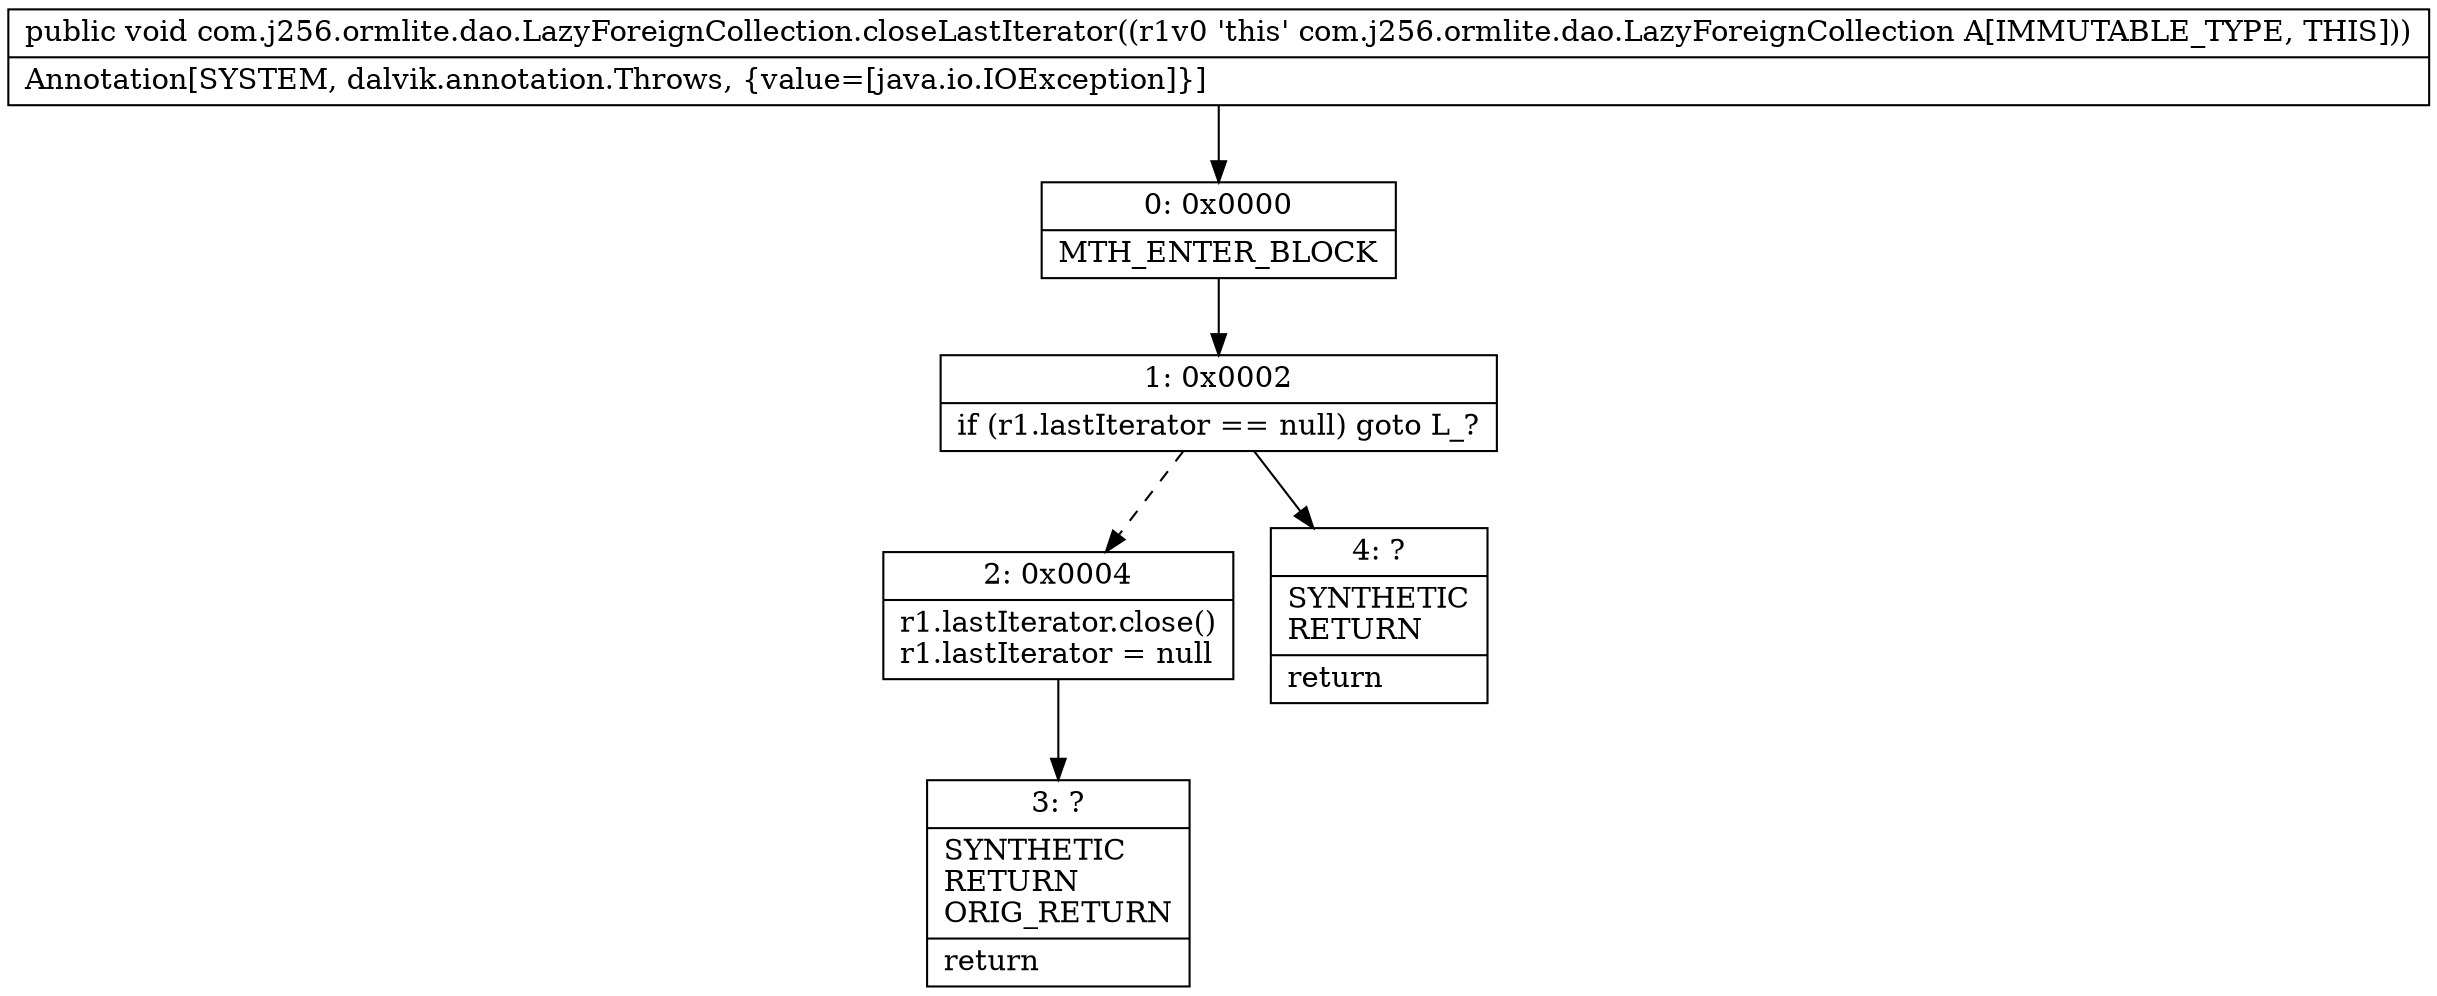 digraph "CFG forcom.j256.ormlite.dao.LazyForeignCollection.closeLastIterator()V" {
Node_0 [shape=record,label="{0\:\ 0x0000|MTH_ENTER_BLOCK\l}"];
Node_1 [shape=record,label="{1\:\ 0x0002|if (r1.lastIterator == null) goto L_?\l}"];
Node_2 [shape=record,label="{2\:\ 0x0004|r1.lastIterator.close()\lr1.lastIterator = null\l}"];
Node_3 [shape=record,label="{3\:\ ?|SYNTHETIC\lRETURN\lORIG_RETURN\l|return\l}"];
Node_4 [shape=record,label="{4\:\ ?|SYNTHETIC\lRETURN\l|return\l}"];
MethodNode[shape=record,label="{public void com.j256.ormlite.dao.LazyForeignCollection.closeLastIterator((r1v0 'this' com.j256.ormlite.dao.LazyForeignCollection A[IMMUTABLE_TYPE, THIS]))  | Annotation[SYSTEM, dalvik.annotation.Throws, \{value=[java.io.IOException]\}]\l}"];
MethodNode -> Node_0;
Node_0 -> Node_1;
Node_1 -> Node_2[style=dashed];
Node_1 -> Node_4;
Node_2 -> Node_3;
}

